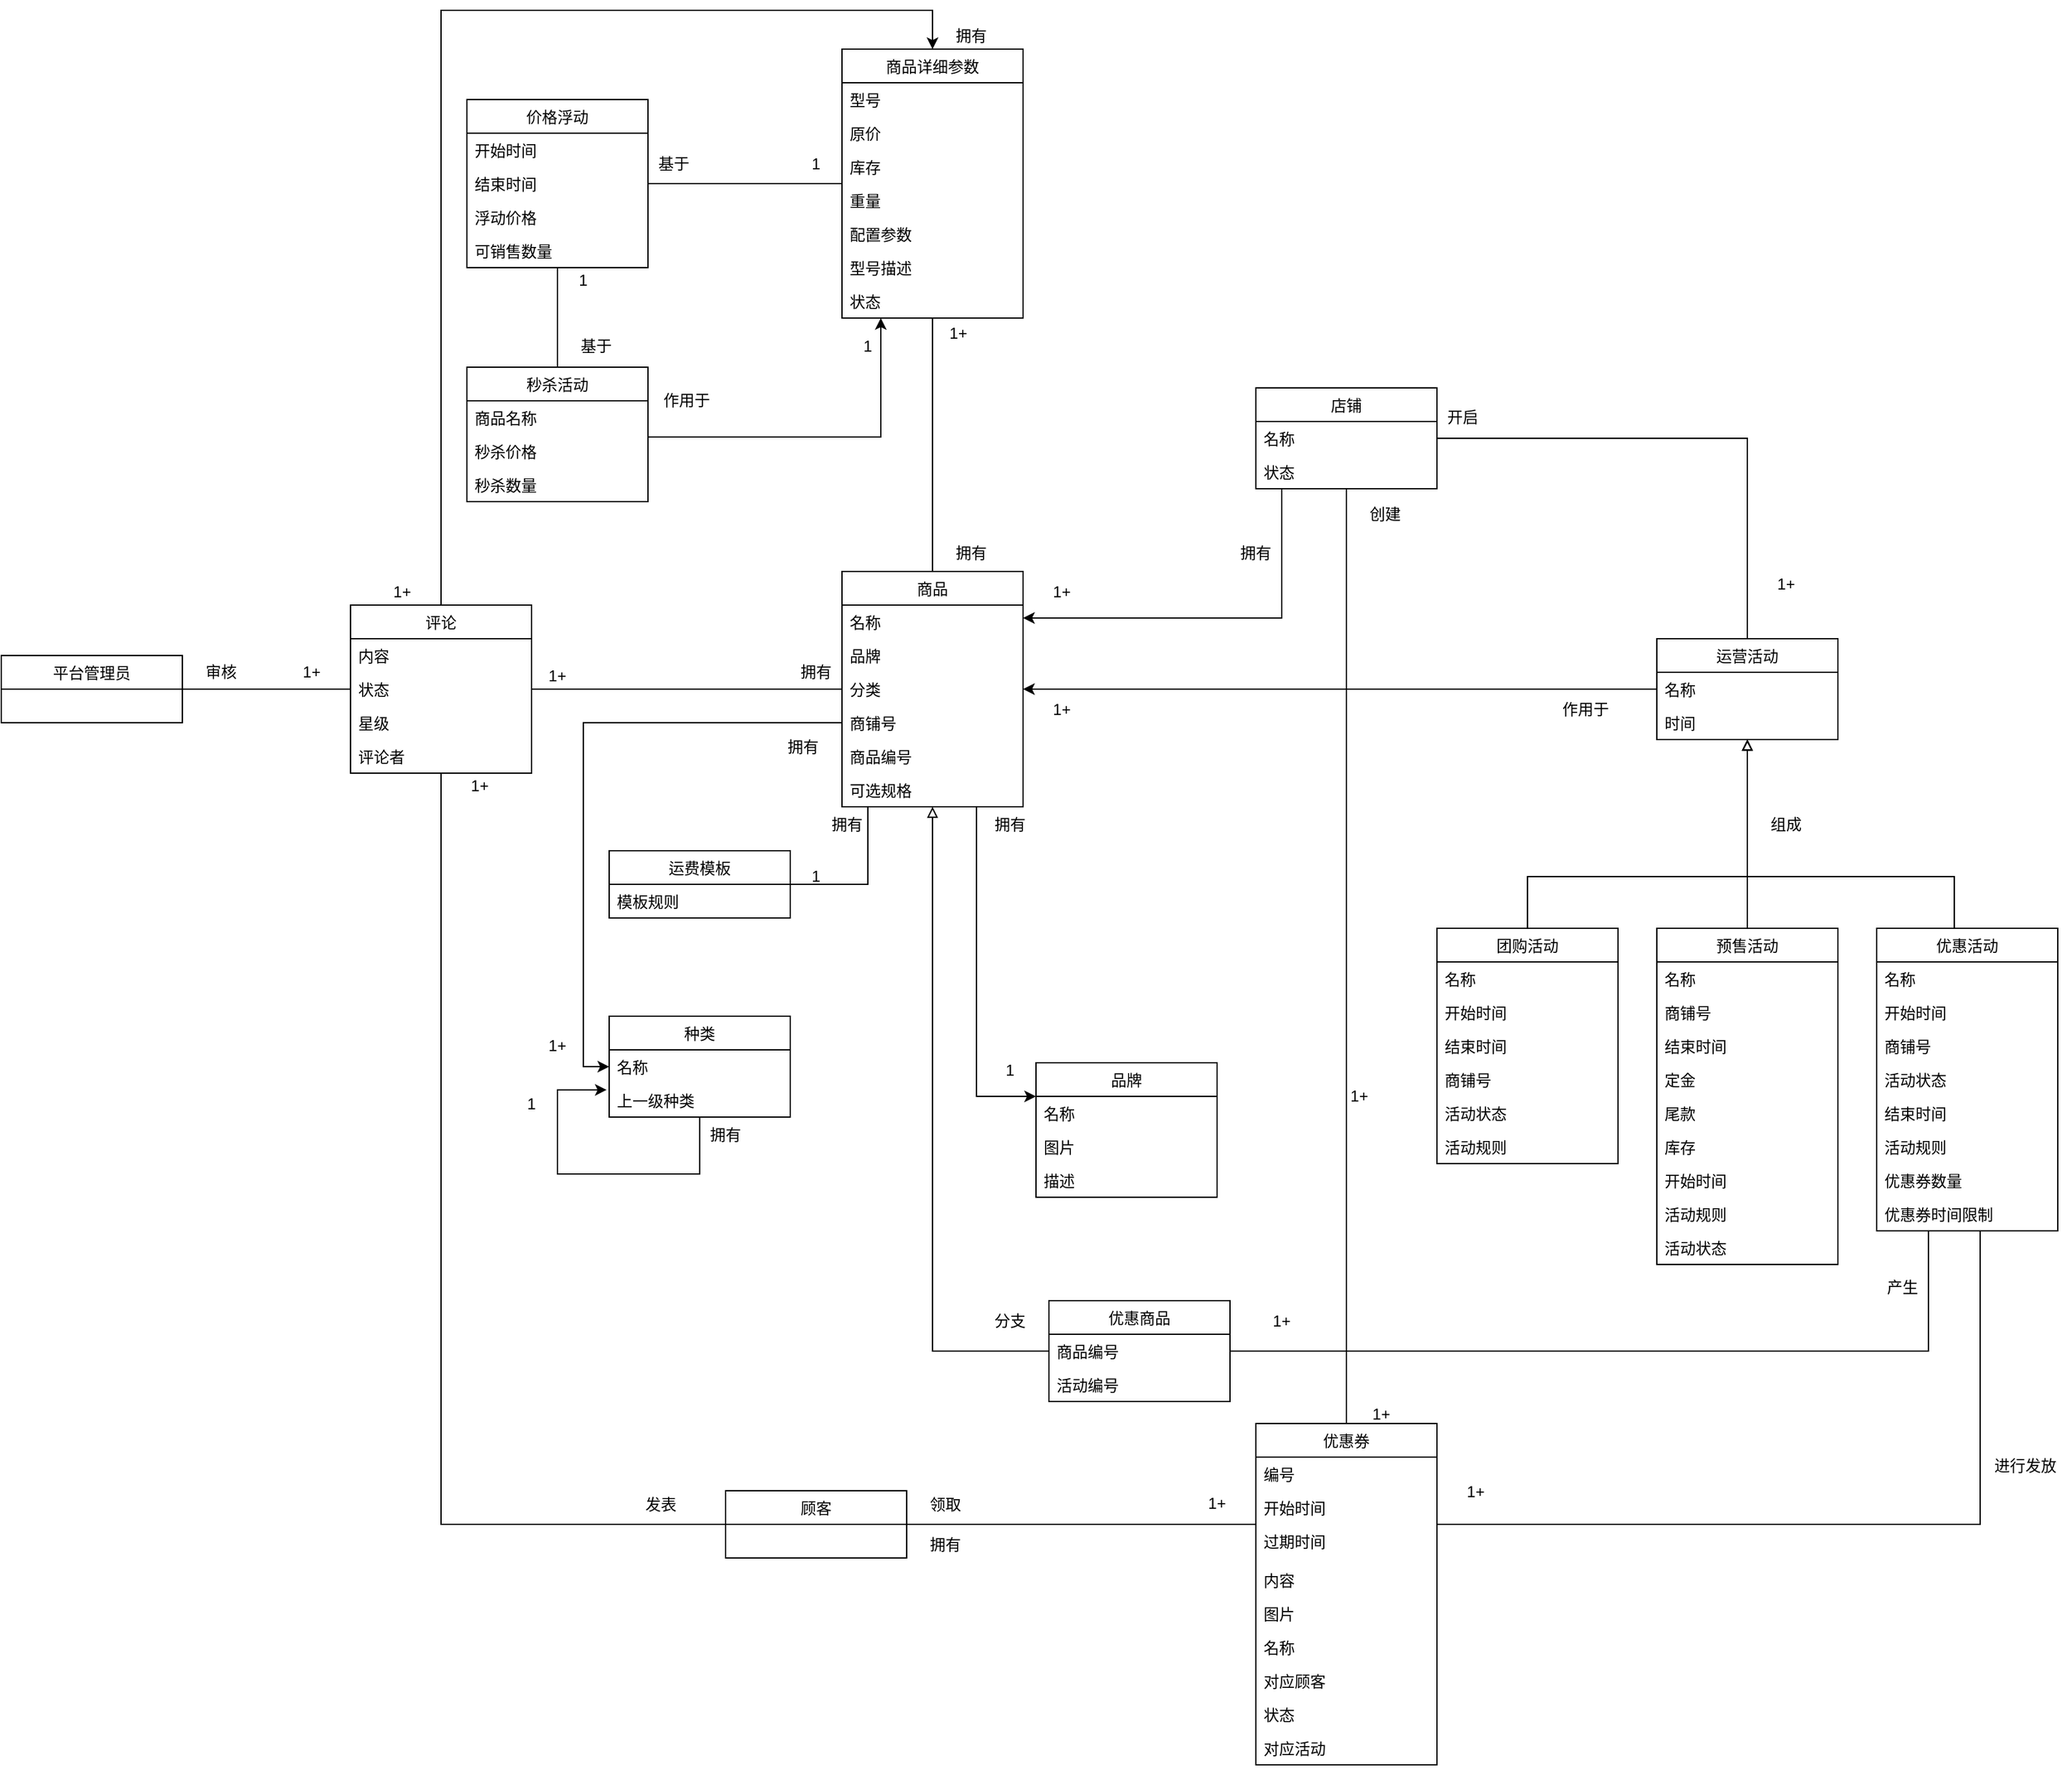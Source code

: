 <mxfile version="13.8.2" type="github">
  <diagram id="Hyj7W4tMx-UMT6bBvANF" name="Page-1">
    <mxGraphModel dx="2203" dy="1894" grid="1" gridSize="10" guides="1" tooltips="1" connect="1" arrows="1" fold="1" page="1" pageScale="1" pageWidth="827" pageHeight="1169" math="0" shadow="0">
      <root>
        <mxCell id="0" />
        <mxCell id="1" parent="0" />
        <mxCell id="1HhaxdWEDjV4tPeJ2EbO-12" style="edgeStyle=orthogonalEdgeStyle;rounded=0;orthogonalLoop=1;jettySize=auto;html=1;endArrow=none;endFill=0;" parent="1" source="1HhaxdWEDjV4tPeJ2EbO-1" target="1HhaxdWEDjV4tPeJ2EbO-7" edge="1">
          <mxGeometry relative="1" as="geometry" />
        </mxCell>
        <mxCell id="1HhaxdWEDjV4tPeJ2EbO-29" style="edgeStyle=orthogonalEdgeStyle;rounded=0;orthogonalLoop=1;jettySize=auto;html=1;endArrow=none;endFill=0;" parent="1" source="1HhaxdWEDjV4tPeJ2EbO-1" target="1HhaxdWEDjV4tPeJ2EbO-24" edge="1">
          <mxGeometry relative="1" as="geometry" />
        </mxCell>
        <mxCell id="1HhaxdWEDjV4tPeJ2EbO-1" value="商品" style="swimlane;fontStyle=0;childLayout=stackLayout;horizontal=1;startSize=26;fillColor=none;horizontalStack=0;resizeParent=1;resizeParentMax=0;resizeLast=0;collapsible=1;marginBottom=0;" parent="1" vertex="1">
          <mxGeometry x="390" y="264" width="140" height="182" as="geometry" />
        </mxCell>
        <mxCell id="1HhaxdWEDjV4tPeJ2EbO-2" value="名称" style="text;strokeColor=none;fillColor=none;align=left;verticalAlign=top;spacingLeft=4;spacingRight=4;overflow=hidden;rotatable=0;points=[[0,0.5],[1,0.5]];portConstraint=eastwest;" parent="1HhaxdWEDjV4tPeJ2EbO-1" vertex="1">
          <mxGeometry y="26" width="140" height="26" as="geometry" />
        </mxCell>
        <mxCell id="1HhaxdWEDjV4tPeJ2EbO-3" value="品牌" style="text;strokeColor=none;fillColor=none;align=left;verticalAlign=top;spacingLeft=4;spacingRight=4;overflow=hidden;rotatable=0;points=[[0,0.5],[1,0.5]];portConstraint=eastwest;" parent="1HhaxdWEDjV4tPeJ2EbO-1" vertex="1">
          <mxGeometry y="52" width="140" height="26" as="geometry" />
        </mxCell>
        <mxCell id="1HhaxdWEDjV4tPeJ2EbO-4" value="分类" style="text;strokeColor=none;fillColor=none;align=left;verticalAlign=top;spacingLeft=4;spacingRight=4;overflow=hidden;rotatable=0;points=[[0,0.5],[1,0.5]];portConstraint=eastwest;" parent="1HhaxdWEDjV4tPeJ2EbO-1" vertex="1">
          <mxGeometry y="78" width="140" height="26" as="geometry" />
        </mxCell>
        <mxCell id="1HhaxdWEDjV4tPeJ2EbO-5" value="商铺号" style="text;strokeColor=none;fillColor=none;align=left;verticalAlign=top;spacingLeft=4;spacingRight=4;overflow=hidden;rotatable=0;points=[[0,0.5],[1,0.5]];portConstraint=eastwest;" parent="1HhaxdWEDjV4tPeJ2EbO-1" vertex="1">
          <mxGeometry y="104" width="140" height="26" as="geometry" />
        </mxCell>
        <mxCell id="l0X0BXOzJNCWwiNawvcR-4" value="商品编号" style="text;strokeColor=none;fillColor=none;align=left;verticalAlign=top;spacingLeft=4;spacingRight=4;overflow=hidden;rotatable=0;points=[[0,0.5],[1,0.5]];portConstraint=eastwest;" parent="1HhaxdWEDjV4tPeJ2EbO-1" vertex="1">
          <mxGeometry y="130" width="140" height="26" as="geometry" />
        </mxCell>
        <mxCell id="l0X0BXOzJNCWwiNawvcR-5" value="可选规格" style="text;strokeColor=none;fillColor=none;align=left;verticalAlign=top;spacingLeft=4;spacingRight=4;overflow=hidden;rotatable=0;points=[[0,0.5],[1,0.5]];portConstraint=eastwest;" parent="1HhaxdWEDjV4tPeJ2EbO-1" vertex="1">
          <mxGeometry y="156" width="140" height="26" as="geometry" />
        </mxCell>
        <mxCell id="1HhaxdWEDjV4tPeJ2EbO-7" value="商品详细参数" style="swimlane;fontStyle=0;childLayout=stackLayout;horizontal=1;startSize=26;fillColor=none;horizontalStack=0;resizeParent=1;resizeParentMax=0;resizeLast=0;collapsible=1;marginBottom=0;" parent="1" vertex="1">
          <mxGeometry x="390" y="-140" width="140" height="208" as="geometry" />
        </mxCell>
        <mxCell id="1HhaxdWEDjV4tPeJ2EbO-8" value="型号" style="text;strokeColor=none;fillColor=none;align=left;verticalAlign=top;spacingLeft=4;spacingRight=4;overflow=hidden;rotatable=0;points=[[0,0.5],[1,0.5]];portConstraint=eastwest;" parent="1HhaxdWEDjV4tPeJ2EbO-7" vertex="1">
          <mxGeometry y="26" width="140" height="26" as="geometry" />
        </mxCell>
        <mxCell id="1HhaxdWEDjV4tPeJ2EbO-9" value="原价" style="text;strokeColor=none;fillColor=none;align=left;verticalAlign=top;spacingLeft=4;spacingRight=4;overflow=hidden;rotatable=0;points=[[0,0.5],[1,0.5]];portConstraint=eastwest;" parent="1HhaxdWEDjV4tPeJ2EbO-7" vertex="1">
          <mxGeometry y="52" width="140" height="26" as="geometry" />
        </mxCell>
        <mxCell id="1HhaxdWEDjV4tPeJ2EbO-10" value="库存" style="text;strokeColor=none;fillColor=none;align=left;verticalAlign=top;spacingLeft=4;spacingRight=4;overflow=hidden;rotatable=0;points=[[0,0.5],[1,0.5]];portConstraint=eastwest;" parent="1HhaxdWEDjV4tPeJ2EbO-7" vertex="1">
          <mxGeometry y="78" width="140" height="26" as="geometry" />
        </mxCell>
        <mxCell id="1HhaxdWEDjV4tPeJ2EbO-11" value="重量" style="text;strokeColor=none;fillColor=none;align=left;verticalAlign=top;spacingLeft=4;spacingRight=4;overflow=hidden;rotatable=0;points=[[0,0.5],[1,0.5]];portConstraint=eastwest;" parent="1HhaxdWEDjV4tPeJ2EbO-7" vertex="1">
          <mxGeometry y="104" width="140" height="26" as="geometry" />
        </mxCell>
        <mxCell id="l0X0BXOzJNCWwiNawvcR-42" value="配置参数" style="text;strokeColor=none;fillColor=none;align=left;verticalAlign=top;spacingLeft=4;spacingRight=4;overflow=hidden;rotatable=0;points=[[0,0.5],[1,0.5]];portConstraint=eastwest;" parent="1HhaxdWEDjV4tPeJ2EbO-7" vertex="1">
          <mxGeometry y="130" width="140" height="26" as="geometry" />
        </mxCell>
        <mxCell id="scs7t8CW2L8rvFgNqZnQ-1" value="型号描述" style="text;strokeColor=none;fillColor=none;align=left;verticalAlign=top;spacingLeft=4;spacingRight=4;overflow=hidden;rotatable=0;points=[[0,0.5],[1,0.5]];portConstraint=eastwest;" vertex="1" parent="1HhaxdWEDjV4tPeJ2EbO-7">
          <mxGeometry y="156" width="140" height="26" as="geometry" />
        </mxCell>
        <mxCell id="l0X0BXOzJNCWwiNawvcR-44" value="状态" style="text;strokeColor=none;fillColor=none;align=left;verticalAlign=top;spacingLeft=4;spacingRight=4;overflow=hidden;rotatable=0;points=[[0,0.5],[1,0.5]];portConstraint=eastwest;" parent="1HhaxdWEDjV4tPeJ2EbO-7" vertex="1">
          <mxGeometry y="182" width="140" height="26" as="geometry" />
        </mxCell>
        <mxCell id="1HhaxdWEDjV4tPeJ2EbO-14" value="1+" style="text;html=1;strokeColor=none;fillColor=none;align=center;verticalAlign=middle;whiteSpace=wrap;rounded=0;" parent="1" vertex="1">
          <mxGeometry x="460" y="70" width="40" height="20" as="geometry" />
        </mxCell>
        <mxCell id="1HhaxdWEDjV4tPeJ2EbO-15" value="拥有" style="text;html=1;strokeColor=none;fillColor=none;align=center;verticalAlign=middle;whiteSpace=wrap;rounded=0;" parent="1" vertex="1">
          <mxGeometry x="470" y="240" width="40" height="20" as="geometry" />
        </mxCell>
        <mxCell id="1HhaxdWEDjV4tPeJ2EbO-40" style="edgeStyle=orthogonalEdgeStyle;rounded=0;orthogonalLoop=1;jettySize=auto;html=1;endArrow=none;endFill=0;" parent="1" source="1HhaxdWEDjV4tPeJ2EbO-17" target="1HhaxdWEDjV4tPeJ2EbO-36" edge="1">
          <mxGeometry relative="1" as="geometry" />
        </mxCell>
        <mxCell id="1HhaxdWEDjV4tPeJ2EbO-96" style="edgeStyle=orthogonalEdgeStyle;rounded=0;orthogonalLoop=1;jettySize=auto;html=1;startArrow=none;startFill=0;endArrow=none;endFill=0;" parent="1" source="1HhaxdWEDjV4tPeJ2EbO-17" target="1HhaxdWEDjV4tPeJ2EbO-88" edge="1">
          <mxGeometry relative="1" as="geometry" />
        </mxCell>
        <mxCell id="l0X0BXOzJNCWwiNawvcR-7" style="edgeStyle=orthogonalEdgeStyle;rounded=0;orthogonalLoop=1;jettySize=auto;html=1;" parent="1" source="1HhaxdWEDjV4tPeJ2EbO-17" target="1HhaxdWEDjV4tPeJ2EbO-1" edge="1">
          <mxGeometry relative="1" as="geometry">
            <Array as="points">
              <mxPoint x="730" y="300" />
            </Array>
          </mxGeometry>
        </mxCell>
        <mxCell id="1HhaxdWEDjV4tPeJ2EbO-17" value="店铺" style="swimlane;fontStyle=0;childLayout=stackLayout;horizontal=1;startSize=26;fillColor=none;horizontalStack=0;resizeParent=1;resizeParentMax=0;resizeLast=0;collapsible=1;marginBottom=0;" parent="1" vertex="1">
          <mxGeometry x="710" y="122" width="140" height="78" as="geometry" />
        </mxCell>
        <mxCell id="1HhaxdWEDjV4tPeJ2EbO-46" value="名称" style="text;strokeColor=none;fillColor=none;align=left;verticalAlign=top;spacingLeft=4;spacingRight=4;overflow=hidden;rotatable=0;points=[[0,0.5],[1,0.5]];portConstraint=eastwest;" parent="1HhaxdWEDjV4tPeJ2EbO-17" vertex="1">
          <mxGeometry y="26" width="140" height="26" as="geometry" />
        </mxCell>
        <mxCell id="1HhaxdWEDjV4tPeJ2EbO-19" value="状态" style="text;strokeColor=none;fillColor=none;align=left;verticalAlign=top;spacingLeft=4;spacingRight=4;overflow=hidden;rotatable=0;points=[[0,0.5],[1,0.5]];portConstraint=eastwest;" parent="1HhaxdWEDjV4tPeJ2EbO-17" vertex="1">
          <mxGeometry y="52" width="140" height="26" as="geometry" />
        </mxCell>
        <mxCell id="1HhaxdWEDjV4tPeJ2EbO-22" value="1+" style="text;html=1;strokeColor=none;fillColor=none;align=center;verticalAlign=middle;whiteSpace=wrap;rounded=0;" parent="1" vertex="1">
          <mxGeometry x="540" y="270" width="40" height="20" as="geometry" />
        </mxCell>
        <mxCell id="1HhaxdWEDjV4tPeJ2EbO-23" value="拥有" style="text;html=1;strokeColor=none;fillColor=none;align=center;verticalAlign=middle;whiteSpace=wrap;rounded=0;" parent="1" vertex="1">
          <mxGeometry x="690" y="240" width="40" height="20" as="geometry" />
        </mxCell>
        <mxCell id="scs7t8CW2L8rvFgNqZnQ-3" style="edgeStyle=orthogonalEdgeStyle;rounded=0;orthogonalLoop=1;jettySize=auto;html=1;entryX=0.5;entryY=0;entryDx=0;entryDy=0;" edge="1" parent="1" source="1HhaxdWEDjV4tPeJ2EbO-24" target="1HhaxdWEDjV4tPeJ2EbO-7">
          <mxGeometry relative="1" as="geometry">
            <Array as="points">
              <mxPoint x="80" y="-170" />
              <mxPoint x="460" y="-170" />
            </Array>
          </mxGeometry>
        </mxCell>
        <mxCell id="1HhaxdWEDjV4tPeJ2EbO-24" value="评论" style="swimlane;fontStyle=0;childLayout=stackLayout;horizontal=1;startSize=26;fillColor=none;horizontalStack=0;resizeParent=1;resizeParentMax=0;resizeLast=0;collapsible=1;marginBottom=0;" parent="1" vertex="1">
          <mxGeometry x="10" y="290" width="140" height="130" as="geometry" />
        </mxCell>
        <mxCell id="1HhaxdWEDjV4tPeJ2EbO-25" value="内容" style="text;strokeColor=none;fillColor=none;align=left;verticalAlign=top;spacingLeft=4;spacingRight=4;overflow=hidden;rotatable=0;points=[[0,0.5],[1,0.5]];portConstraint=eastwest;" parent="1HhaxdWEDjV4tPeJ2EbO-24" vertex="1">
          <mxGeometry y="26" width="140" height="26" as="geometry" />
        </mxCell>
        <mxCell id="1HhaxdWEDjV4tPeJ2EbO-26" value="状态" style="text;strokeColor=none;fillColor=none;align=left;verticalAlign=top;spacingLeft=4;spacingRight=4;overflow=hidden;rotatable=0;points=[[0,0.5],[1,0.5]];portConstraint=eastwest;" parent="1HhaxdWEDjV4tPeJ2EbO-24" vertex="1">
          <mxGeometry y="52" width="140" height="26" as="geometry" />
        </mxCell>
        <mxCell id="l0X0BXOzJNCWwiNawvcR-2" value="星级" style="text;strokeColor=none;fillColor=none;align=left;verticalAlign=top;spacingLeft=4;spacingRight=4;overflow=hidden;rotatable=0;points=[[0,0.5],[1,0.5]];portConstraint=eastwest;" parent="1HhaxdWEDjV4tPeJ2EbO-24" vertex="1">
          <mxGeometry y="78" width="140" height="26" as="geometry" />
        </mxCell>
        <mxCell id="1HhaxdWEDjV4tPeJ2EbO-27" value="评论者" style="text;strokeColor=none;fillColor=none;align=left;verticalAlign=top;spacingLeft=4;spacingRight=4;overflow=hidden;rotatable=0;points=[[0,0.5],[1,0.5]];portConstraint=eastwest;" parent="1HhaxdWEDjV4tPeJ2EbO-24" vertex="1">
          <mxGeometry y="104" width="140" height="26" as="geometry" />
        </mxCell>
        <mxCell id="1HhaxdWEDjV4tPeJ2EbO-30" value="1+" style="text;html=1;strokeColor=none;fillColor=none;align=center;verticalAlign=middle;whiteSpace=wrap;rounded=0;" parent="1" vertex="1">
          <mxGeometry x="150" y="335" width="40" height="20" as="geometry" />
        </mxCell>
        <mxCell id="1HhaxdWEDjV4tPeJ2EbO-31" value="拥有" style="text;html=1;strokeColor=none;fillColor=none;align=center;verticalAlign=middle;whiteSpace=wrap;rounded=0;" parent="1" vertex="1">
          <mxGeometry x="350" y="332" width="40" height="20" as="geometry" />
        </mxCell>
        <mxCell id="1HhaxdWEDjV4tPeJ2EbO-66" style="edgeStyle=orthogonalEdgeStyle;rounded=0;orthogonalLoop=1;jettySize=auto;html=1;startArrow=none;startFill=0;endArrow=none;endFill=0;" parent="1" source="1HhaxdWEDjV4tPeJ2EbO-32" target="1HhaxdWEDjV4tPeJ2EbO-7" edge="1">
          <mxGeometry relative="1" as="geometry" />
        </mxCell>
        <mxCell id="1HhaxdWEDjV4tPeJ2EbO-32" value="价格浮动" style="swimlane;fontStyle=0;childLayout=stackLayout;horizontal=1;startSize=26;fillColor=none;horizontalStack=0;resizeParent=1;resizeParentMax=0;resizeLast=0;collapsible=1;marginBottom=0;" parent="1" vertex="1">
          <mxGeometry x="100" y="-101" width="140" height="130" as="geometry" />
        </mxCell>
        <mxCell id="1HhaxdWEDjV4tPeJ2EbO-33" value="开始时间" style="text;strokeColor=none;fillColor=none;align=left;verticalAlign=top;spacingLeft=4;spacingRight=4;overflow=hidden;rotatable=0;points=[[0,0.5],[1,0.5]];portConstraint=eastwest;" parent="1HhaxdWEDjV4tPeJ2EbO-32" vertex="1">
          <mxGeometry y="26" width="140" height="26" as="geometry" />
        </mxCell>
        <mxCell id="scs7t8CW2L8rvFgNqZnQ-2" value="结束时间" style="text;strokeColor=none;fillColor=none;align=left;verticalAlign=top;spacingLeft=4;spacingRight=4;overflow=hidden;rotatable=0;points=[[0,0.5],[1,0.5]];portConstraint=eastwest;" vertex="1" parent="1HhaxdWEDjV4tPeJ2EbO-32">
          <mxGeometry y="52" width="140" height="26" as="geometry" />
        </mxCell>
        <mxCell id="1HhaxdWEDjV4tPeJ2EbO-34" value="浮动价格" style="text;strokeColor=none;fillColor=none;align=left;verticalAlign=top;spacingLeft=4;spacingRight=4;overflow=hidden;rotatable=0;points=[[0,0.5],[1,0.5]];portConstraint=eastwest;" parent="1HhaxdWEDjV4tPeJ2EbO-32" vertex="1">
          <mxGeometry y="78" width="140" height="26" as="geometry" />
        </mxCell>
        <mxCell id="1HhaxdWEDjV4tPeJ2EbO-35" value="可销售数量" style="text;strokeColor=none;fillColor=none;align=left;verticalAlign=top;spacingLeft=4;spacingRight=4;overflow=hidden;rotatable=0;points=[[0,0.5],[1,0.5]];portConstraint=eastwest;" parent="1HhaxdWEDjV4tPeJ2EbO-32" vertex="1">
          <mxGeometry y="104" width="140" height="26" as="geometry" />
        </mxCell>
        <mxCell id="l0X0BXOzJNCWwiNawvcR-10" style="edgeStyle=orthogonalEdgeStyle;rounded=0;orthogonalLoop=1;jettySize=auto;html=1;" parent="1" source="1HhaxdWEDjV4tPeJ2EbO-36" target="1HhaxdWEDjV4tPeJ2EbO-1" edge="1">
          <mxGeometry relative="1" as="geometry" />
        </mxCell>
        <mxCell id="1HhaxdWEDjV4tPeJ2EbO-36" value="运营活动" style="swimlane;fontStyle=0;childLayout=stackLayout;horizontal=1;startSize=26;fillColor=none;horizontalStack=0;resizeParent=1;resizeParentMax=0;resizeLast=0;collapsible=1;marginBottom=0;" parent="1" vertex="1">
          <mxGeometry x="1020" y="316" width="140" height="78" as="geometry" />
        </mxCell>
        <mxCell id="1HhaxdWEDjV4tPeJ2EbO-47" value="名称" style="text;strokeColor=none;fillColor=none;align=left;verticalAlign=top;spacingLeft=4;spacingRight=4;overflow=hidden;rotatable=0;points=[[0,0.5],[1,0.5]];portConstraint=eastwest;" parent="1HhaxdWEDjV4tPeJ2EbO-36" vertex="1">
          <mxGeometry y="26" width="140" height="26" as="geometry" />
        </mxCell>
        <mxCell id="1HhaxdWEDjV4tPeJ2EbO-18" value="时间" style="text;strokeColor=none;fillColor=none;align=left;verticalAlign=top;spacingLeft=4;spacingRight=4;overflow=hidden;rotatable=0;points=[[0,0.5],[1,0.5]];portConstraint=eastwest;" parent="1HhaxdWEDjV4tPeJ2EbO-36" vertex="1">
          <mxGeometry y="52" width="140" height="26" as="geometry" />
        </mxCell>
        <mxCell id="1HhaxdWEDjV4tPeJ2EbO-41" value="1+" style="text;html=1;strokeColor=none;fillColor=none;align=center;verticalAlign=middle;whiteSpace=wrap;rounded=0;" parent="1" vertex="1">
          <mxGeometry x="1100" y="264" width="40" height="20" as="geometry" />
        </mxCell>
        <mxCell id="1HhaxdWEDjV4tPeJ2EbO-42" value="开启" style="text;html=1;strokeColor=none;fillColor=none;align=center;verticalAlign=middle;whiteSpace=wrap;rounded=0;" parent="1" vertex="1">
          <mxGeometry x="850" y="135" width="40" height="20" as="geometry" />
        </mxCell>
        <mxCell id="1HhaxdWEDjV4tPeJ2EbO-52" style="edgeStyle=orthogonalEdgeStyle;rounded=0;orthogonalLoop=1;jettySize=auto;html=1;endArrow=block;endFill=0;startArrow=none;startFill=0;" parent="1" source="1HhaxdWEDjV4tPeJ2EbO-48" target="1HhaxdWEDjV4tPeJ2EbO-36" edge="1">
          <mxGeometry relative="1" as="geometry">
            <Array as="points">
              <mxPoint x="920" y="500" />
              <mxPoint x="1090" y="500" />
            </Array>
          </mxGeometry>
        </mxCell>
        <mxCell id="1HhaxdWEDjV4tPeJ2EbO-48" value="团购活动" style="swimlane;fontStyle=0;childLayout=stackLayout;horizontal=1;startSize=26;fillColor=none;horizontalStack=0;resizeParent=1;resizeParentMax=0;resizeLast=0;collapsible=1;marginBottom=0;" parent="1" vertex="1">
          <mxGeometry x="850" y="540" width="140" height="182" as="geometry" />
        </mxCell>
        <mxCell id="1HhaxdWEDjV4tPeJ2EbO-50" value="名称" style="text;strokeColor=none;fillColor=none;align=left;verticalAlign=top;spacingLeft=4;spacingRight=4;overflow=hidden;rotatable=0;points=[[0,0.5],[1,0.5]];portConstraint=eastwest;" parent="1HhaxdWEDjV4tPeJ2EbO-48" vertex="1">
          <mxGeometry y="26" width="140" height="26" as="geometry" />
        </mxCell>
        <mxCell id="1HhaxdWEDjV4tPeJ2EbO-49" value="开始时间" style="text;strokeColor=none;fillColor=none;align=left;verticalAlign=top;spacingLeft=4;spacingRight=4;overflow=hidden;rotatable=0;points=[[0,0.5],[1,0.5]];portConstraint=eastwest;" parent="1HhaxdWEDjV4tPeJ2EbO-48" vertex="1">
          <mxGeometry y="52" width="140" height="26" as="geometry" />
        </mxCell>
        <mxCell id="l0X0BXOzJNCWwiNawvcR-11" value="结束时间" style="text;strokeColor=none;fillColor=none;align=left;verticalAlign=top;spacingLeft=4;spacingRight=4;overflow=hidden;rotatable=0;points=[[0,0.5],[1,0.5]];portConstraint=eastwest;" parent="1HhaxdWEDjV4tPeJ2EbO-48" vertex="1">
          <mxGeometry y="78" width="140" height="26" as="geometry" />
        </mxCell>
        <mxCell id="l0X0BXOzJNCWwiNawvcR-12" value="商铺号" style="text;strokeColor=none;fillColor=none;align=left;verticalAlign=top;spacingLeft=4;spacingRight=4;overflow=hidden;rotatable=0;points=[[0,0.5],[1,0.5]];portConstraint=eastwest;" parent="1HhaxdWEDjV4tPeJ2EbO-48" vertex="1">
          <mxGeometry y="104" width="140" height="26" as="geometry" />
        </mxCell>
        <mxCell id="l0X0BXOzJNCWwiNawvcR-33" value="活动状态" style="text;strokeColor=none;fillColor=none;align=left;verticalAlign=top;spacingLeft=4;spacingRight=4;overflow=hidden;rotatable=0;points=[[0,0.5],[1,0.5]];portConstraint=eastwest;" parent="1HhaxdWEDjV4tPeJ2EbO-48" vertex="1">
          <mxGeometry y="130" width="140" height="26" as="geometry" />
        </mxCell>
        <mxCell id="l0X0BXOzJNCWwiNawvcR-37" value="活动规则" style="text;strokeColor=none;fillColor=none;align=left;verticalAlign=top;spacingLeft=4;spacingRight=4;overflow=hidden;rotatable=0;points=[[0,0.5],[1,0.5]];portConstraint=eastwest;" parent="1HhaxdWEDjV4tPeJ2EbO-48" vertex="1">
          <mxGeometry y="156" width="140" height="26" as="geometry" />
        </mxCell>
        <mxCell id="1HhaxdWEDjV4tPeJ2EbO-59" style="edgeStyle=orthogonalEdgeStyle;rounded=0;orthogonalLoop=1;jettySize=auto;html=1;startArrow=none;startFill=0;endArrow=block;endFill=0;" parent="1" source="1HhaxdWEDjV4tPeJ2EbO-53" target="1HhaxdWEDjV4tPeJ2EbO-36" edge="1">
          <mxGeometry relative="1" as="geometry" />
        </mxCell>
        <mxCell id="1HhaxdWEDjV4tPeJ2EbO-53" value="预售活动" style="swimlane;fontStyle=0;childLayout=stackLayout;horizontal=1;startSize=26;fillColor=none;horizontalStack=0;resizeParent=1;resizeParentMax=0;resizeLast=0;collapsible=1;marginBottom=0;" parent="1" vertex="1">
          <mxGeometry x="1020" y="540" width="140" height="260" as="geometry" />
        </mxCell>
        <mxCell id="1HhaxdWEDjV4tPeJ2EbO-54" value="名称" style="text;strokeColor=none;fillColor=none;align=left;verticalAlign=top;spacingLeft=4;spacingRight=4;overflow=hidden;rotatable=0;points=[[0,0.5],[1,0.5]];portConstraint=eastwest;" parent="1HhaxdWEDjV4tPeJ2EbO-53" vertex="1">
          <mxGeometry y="26" width="140" height="26" as="geometry" />
        </mxCell>
        <mxCell id="l0X0BXOzJNCWwiNawvcR-25" value="商铺号" style="text;strokeColor=none;fillColor=none;align=left;verticalAlign=top;spacingLeft=4;spacingRight=4;overflow=hidden;rotatable=0;points=[[0,0.5],[1,0.5]];portConstraint=eastwest;" parent="1HhaxdWEDjV4tPeJ2EbO-53" vertex="1">
          <mxGeometry y="52" width="140" height="26" as="geometry" />
        </mxCell>
        <mxCell id="l0X0BXOzJNCWwiNawvcR-24" value="结束时间" style="text;strokeColor=none;fillColor=none;align=left;verticalAlign=top;spacingLeft=4;spacingRight=4;overflow=hidden;rotatable=0;points=[[0,0.5],[1,0.5]];portConstraint=eastwest;" parent="1HhaxdWEDjV4tPeJ2EbO-53" vertex="1">
          <mxGeometry y="78" width="140" height="26" as="geometry" />
        </mxCell>
        <mxCell id="l0X0BXOzJNCWwiNawvcR-58" value="定金" style="text;strokeColor=none;fillColor=none;align=left;verticalAlign=top;spacingLeft=4;spacingRight=4;overflow=hidden;rotatable=0;points=[[0,0.5],[1,0.5]];portConstraint=eastwest;" parent="1HhaxdWEDjV4tPeJ2EbO-53" vertex="1">
          <mxGeometry y="104" width="140" height="26" as="geometry" />
        </mxCell>
        <mxCell id="l0X0BXOzJNCWwiNawvcR-62" value="尾款" style="text;strokeColor=none;fillColor=none;align=left;verticalAlign=top;spacingLeft=4;spacingRight=4;overflow=hidden;rotatable=0;points=[[0,0.5],[1,0.5]];portConstraint=eastwest;" parent="1HhaxdWEDjV4tPeJ2EbO-53" vertex="1">
          <mxGeometry y="130" width="140" height="26" as="geometry" />
        </mxCell>
        <mxCell id="scs7t8CW2L8rvFgNqZnQ-10" value="库存" style="text;strokeColor=none;fillColor=none;align=left;verticalAlign=top;spacingLeft=4;spacingRight=4;overflow=hidden;rotatable=0;points=[[0,0.5],[1,0.5]];portConstraint=eastwest;" vertex="1" parent="1HhaxdWEDjV4tPeJ2EbO-53">
          <mxGeometry y="156" width="140" height="26" as="geometry" />
        </mxCell>
        <mxCell id="l0X0BXOzJNCWwiNawvcR-23" value="开始时间" style="text;strokeColor=none;fillColor=none;align=left;verticalAlign=top;spacingLeft=4;spacingRight=4;overflow=hidden;rotatable=0;points=[[0,0.5],[1,0.5]];portConstraint=eastwest;" parent="1HhaxdWEDjV4tPeJ2EbO-53" vertex="1">
          <mxGeometry y="182" width="140" height="26" as="geometry" />
        </mxCell>
        <mxCell id="l0X0BXOzJNCWwiNawvcR-39" value="活动规则" style="text;strokeColor=none;fillColor=none;align=left;verticalAlign=top;spacingLeft=4;spacingRight=4;overflow=hidden;rotatable=0;points=[[0,0.5],[1,0.5]];portConstraint=eastwest;" parent="1HhaxdWEDjV4tPeJ2EbO-53" vertex="1">
          <mxGeometry y="208" width="140" height="26" as="geometry" />
        </mxCell>
        <mxCell id="l0X0BXOzJNCWwiNawvcR-31" value="活动状态" style="text;strokeColor=none;fillColor=none;align=left;verticalAlign=top;spacingLeft=4;spacingRight=4;overflow=hidden;rotatable=0;points=[[0,0.5],[1,0.5]];portConstraint=eastwest;" parent="1HhaxdWEDjV4tPeJ2EbO-53" vertex="1">
          <mxGeometry y="234" width="140" height="26" as="geometry" />
        </mxCell>
        <mxCell id="1HhaxdWEDjV4tPeJ2EbO-60" style="edgeStyle=orthogonalEdgeStyle;rounded=0;orthogonalLoop=1;jettySize=auto;html=1;startArrow=none;startFill=0;endArrow=block;endFill=0;" parent="1" source="1HhaxdWEDjV4tPeJ2EbO-56" target="1HhaxdWEDjV4tPeJ2EbO-36" edge="1">
          <mxGeometry relative="1" as="geometry">
            <Array as="points">
              <mxPoint x="1250" y="500" />
              <mxPoint x="1090" y="500" />
            </Array>
          </mxGeometry>
        </mxCell>
        <mxCell id="l0X0BXOzJNCWwiNawvcR-53" style="edgeStyle=orthogonalEdgeStyle;rounded=0;orthogonalLoop=1;jettySize=auto;html=1;endArrow=none;endFill=0;startArrow=none;startFill=0;" parent="1" source="1HhaxdWEDjV4tPeJ2EbO-56" target="l0X0BXOzJNCWwiNawvcR-45" edge="1">
          <mxGeometry relative="1" as="geometry">
            <Array as="points">
              <mxPoint x="1230" y="867" />
            </Array>
          </mxGeometry>
        </mxCell>
        <mxCell id="l0X0BXOzJNCWwiNawvcR-59" style="edgeStyle=orthogonalEdgeStyle;rounded=0;orthogonalLoop=1;jettySize=auto;html=1;startArrow=none;startFill=0;endArrow=none;endFill=0;" parent="1" source="1HhaxdWEDjV4tPeJ2EbO-56" target="1HhaxdWEDjV4tPeJ2EbO-88" edge="1">
          <mxGeometry relative="1" as="geometry">
            <Array as="points">
              <mxPoint x="1270" y="1001" />
            </Array>
          </mxGeometry>
        </mxCell>
        <mxCell id="1HhaxdWEDjV4tPeJ2EbO-56" value="优惠活动" style="swimlane;fontStyle=0;childLayout=stackLayout;horizontal=1;startSize=26;fillColor=none;horizontalStack=0;resizeParent=1;resizeParentMax=0;resizeLast=0;collapsible=1;marginBottom=0;" parent="1" vertex="1">
          <mxGeometry x="1190" y="540" width="140" height="234" as="geometry" />
        </mxCell>
        <mxCell id="1HhaxdWEDjV4tPeJ2EbO-57" value="名称" style="text;strokeColor=none;fillColor=none;align=left;verticalAlign=top;spacingLeft=4;spacingRight=4;overflow=hidden;rotatable=0;points=[[0,0.5],[1,0.5]];portConstraint=eastwest;" parent="1HhaxdWEDjV4tPeJ2EbO-56" vertex="1">
          <mxGeometry y="26" width="140" height="26" as="geometry" />
        </mxCell>
        <mxCell id="l0X0BXOzJNCWwiNawvcR-26" value="开始时间" style="text;strokeColor=none;fillColor=none;align=left;verticalAlign=top;spacingLeft=4;spacingRight=4;overflow=hidden;rotatable=0;points=[[0,0.5],[1,0.5]];portConstraint=eastwest;" parent="1HhaxdWEDjV4tPeJ2EbO-56" vertex="1">
          <mxGeometry y="52" width="140" height="26" as="geometry" />
        </mxCell>
        <mxCell id="l0X0BXOzJNCWwiNawvcR-28" value="商铺号" style="text;strokeColor=none;fillColor=none;align=left;verticalAlign=top;spacingLeft=4;spacingRight=4;overflow=hidden;rotatable=0;points=[[0,0.5],[1,0.5]];portConstraint=eastwest;" parent="1HhaxdWEDjV4tPeJ2EbO-56" vertex="1">
          <mxGeometry y="78" width="140" height="26" as="geometry" />
        </mxCell>
        <mxCell id="l0X0BXOzJNCWwiNawvcR-34" value="活动状态" style="text;strokeColor=none;fillColor=none;align=left;verticalAlign=top;spacingLeft=4;spacingRight=4;overflow=hidden;rotatable=0;points=[[0,0.5],[1,0.5]];portConstraint=eastwest;" parent="1HhaxdWEDjV4tPeJ2EbO-56" vertex="1">
          <mxGeometry y="104" width="140" height="26" as="geometry" />
        </mxCell>
        <mxCell id="l0X0BXOzJNCWwiNawvcR-27" value="结束时间" style="text;strokeColor=none;fillColor=none;align=left;verticalAlign=top;spacingLeft=4;spacingRight=4;overflow=hidden;rotatable=0;points=[[0,0.5],[1,0.5]];portConstraint=eastwest;" parent="1HhaxdWEDjV4tPeJ2EbO-56" vertex="1">
          <mxGeometry y="130" width="140" height="26" as="geometry" />
        </mxCell>
        <mxCell id="l0X0BXOzJNCWwiNawvcR-38" value="活动规则" style="text;strokeColor=none;fillColor=none;align=left;verticalAlign=top;spacingLeft=4;spacingRight=4;overflow=hidden;rotatable=0;points=[[0,0.5],[1,0.5]];portConstraint=eastwest;" parent="1HhaxdWEDjV4tPeJ2EbO-56" vertex="1">
          <mxGeometry y="156" width="140" height="26" as="geometry" />
        </mxCell>
        <mxCell id="l0X0BXOzJNCWwiNawvcR-35" value="优惠券数量" style="text;strokeColor=none;fillColor=none;align=left;verticalAlign=top;spacingLeft=4;spacingRight=4;overflow=hidden;rotatable=0;points=[[0,0.5],[1,0.5]];portConstraint=eastwest;" parent="1HhaxdWEDjV4tPeJ2EbO-56" vertex="1">
          <mxGeometry y="182" width="140" height="26" as="geometry" />
        </mxCell>
        <mxCell id="l0X0BXOzJNCWwiNawvcR-36" value="优惠券时间限制" style="text;strokeColor=none;fillColor=none;align=left;verticalAlign=top;spacingLeft=4;spacingRight=4;overflow=hidden;rotatable=0;points=[[0,0.5],[1,0.5]];portConstraint=eastwest;" parent="1HhaxdWEDjV4tPeJ2EbO-56" vertex="1">
          <mxGeometry y="208" width="140" height="26" as="geometry" />
        </mxCell>
        <mxCell id="1HhaxdWEDjV4tPeJ2EbO-62" value="组成" style="text;html=1;strokeColor=none;fillColor=none;align=center;verticalAlign=middle;whiteSpace=wrap;rounded=0;" parent="1" vertex="1">
          <mxGeometry x="1100" y="450" width="40" height="20" as="geometry" />
        </mxCell>
        <mxCell id="1HhaxdWEDjV4tPeJ2EbO-64" value="1+" style="text;html=1;strokeColor=none;fillColor=none;align=center;verticalAlign=middle;whiteSpace=wrap;rounded=0;" parent="1" vertex="1">
          <mxGeometry x="540" y="361" width="40" height="20" as="geometry" />
        </mxCell>
        <mxCell id="1HhaxdWEDjV4tPeJ2EbO-65" value="作用于" style="text;html=1;strokeColor=none;fillColor=none;align=center;verticalAlign=middle;whiteSpace=wrap;rounded=0;" parent="1" vertex="1">
          <mxGeometry x="940" y="361" width="50" height="20" as="geometry" />
        </mxCell>
        <mxCell id="1HhaxdWEDjV4tPeJ2EbO-67" value="1" style="text;html=1;strokeColor=none;fillColor=none;align=center;verticalAlign=middle;whiteSpace=wrap;rounded=0;" parent="1" vertex="1">
          <mxGeometry x="350" y="-61" width="40" height="20" as="geometry" />
        </mxCell>
        <mxCell id="1HhaxdWEDjV4tPeJ2EbO-68" value="基于" style="text;html=1;strokeColor=none;fillColor=none;align=center;verticalAlign=middle;whiteSpace=wrap;rounded=0;" parent="1" vertex="1">
          <mxGeometry x="240" y="-61" width="40" height="20" as="geometry" />
        </mxCell>
        <mxCell id="1HhaxdWEDjV4tPeJ2EbO-74" style="edgeStyle=orthogonalEdgeStyle;rounded=0;orthogonalLoop=1;jettySize=auto;html=1;startArrow=none;startFill=0;endArrow=none;endFill=0;" parent="1" source="1HhaxdWEDjV4tPeJ2EbO-69" target="1HhaxdWEDjV4tPeJ2EbO-32" edge="1">
          <mxGeometry relative="1" as="geometry" />
        </mxCell>
        <mxCell id="1HhaxdWEDjV4tPeJ2EbO-69" value="秒杀活动" style="swimlane;fontStyle=0;childLayout=stackLayout;horizontal=1;startSize=26;fillColor=none;horizontalStack=0;resizeParent=1;resizeParentMax=0;resizeLast=0;collapsible=1;marginBottom=0;" parent="1" vertex="1">
          <mxGeometry x="100" y="106" width="140" height="104" as="geometry" />
        </mxCell>
        <mxCell id="1HhaxdWEDjV4tPeJ2EbO-72" value="商品名称" style="text;strokeColor=none;fillColor=none;align=left;verticalAlign=top;spacingLeft=4;spacingRight=4;overflow=hidden;rotatable=0;points=[[0,0.5],[1,0.5]];portConstraint=eastwest;" parent="1HhaxdWEDjV4tPeJ2EbO-69" vertex="1">
          <mxGeometry y="26" width="140" height="26" as="geometry" />
        </mxCell>
        <mxCell id="1HhaxdWEDjV4tPeJ2EbO-73" value="秒杀价格" style="text;strokeColor=none;fillColor=none;align=left;verticalAlign=top;spacingLeft=4;spacingRight=4;overflow=hidden;rotatable=0;points=[[0,0.5],[1,0.5]];portConstraint=eastwest;" parent="1HhaxdWEDjV4tPeJ2EbO-69" vertex="1">
          <mxGeometry y="52" width="140" height="26" as="geometry" />
        </mxCell>
        <mxCell id="l0X0BXOzJNCWwiNawvcR-3" value="秒杀数量" style="text;strokeColor=none;fillColor=none;align=left;verticalAlign=top;spacingLeft=4;spacingRight=4;overflow=hidden;rotatable=0;points=[[0,0.5],[1,0.5]];portConstraint=eastwest;" parent="1HhaxdWEDjV4tPeJ2EbO-69" vertex="1">
          <mxGeometry y="78" width="140" height="26" as="geometry" />
        </mxCell>
        <mxCell id="1HhaxdWEDjV4tPeJ2EbO-75" value="1" style="text;html=1;strokeColor=none;fillColor=none;align=center;verticalAlign=middle;whiteSpace=wrap;rounded=0;" parent="1" vertex="1">
          <mxGeometry x="170" y="29" width="40" height="20" as="geometry" />
        </mxCell>
        <mxCell id="1HhaxdWEDjV4tPeJ2EbO-76" value="基于" style="text;html=1;strokeColor=none;fillColor=none;align=center;verticalAlign=middle;whiteSpace=wrap;rounded=0;" parent="1" vertex="1">
          <mxGeometry x="180" y="80" width="40" height="20" as="geometry" />
        </mxCell>
        <mxCell id="1HhaxdWEDjV4tPeJ2EbO-78" value="1" style="text;html=1;strokeColor=none;fillColor=none;align=center;verticalAlign=middle;whiteSpace=wrap;rounded=0;" parent="1" vertex="1">
          <mxGeometry x="390" y="80" width="40" height="20" as="geometry" />
        </mxCell>
        <mxCell id="1HhaxdWEDjV4tPeJ2EbO-79" value="作用于" style="text;html=1;strokeColor=none;fillColor=none;align=center;verticalAlign=middle;whiteSpace=wrap;rounded=0;" parent="1" vertex="1">
          <mxGeometry x="250" y="122" width="40" height="20" as="geometry" />
        </mxCell>
        <mxCell id="1HhaxdWEDjV4tPeJ2EbO-84" style="edgeStyle=orthogonalEdgeStyle;rounded=0;orthogonalLoop=1;jettySize=auto;html=1;startArrow=none;startFill=0;endArrow=none;endFill=0;" parent="1" source="1HhaxdWEDjV4tPeJ2EbO-80" target="1HhaxdWEDjV4tPeJ2EbO-1" edge="1">
          <mxGeometry relative="1" as="geometry">
            <Array as="points">
              <mxPoint x="410" y="450" />
              <mxPoint x="410" y="450" />
            </Array>
          </mxGeometry>
        </mxCell>
        <mxCell id="1HhaxdWEDjV4tPeJ2EbO-80" value="运费模板" style="swimlane;fontStyle=0;childLayout=stackLayout;horizontal=1;startSize=26;fillColor=none;horizontalStack=0;resizeParent=1;resizeParentMax=0;resizeLast=0;collapsible=1;marginBottom=0;" parent="1" vertex="1">
          <mxGeometry x="210" y="480" width="140" height="52" as="geometry" />
        </mxCell>
        <mxCell id="1HhaxdWEDjV4tPeJ2EbO-82" value="模板规则" style="text;strokeColor=none;fillColor=none;align=left;verticalAlign=top;spacingLeft=4;spacingRight=4;overflow=hidden;rotatable=0;points=[[0,0.5],[1,0.5]];portConstraint=eastwest;" parent="1HhaxdWEDjV4tPeJ2EbO-80" vertex="1">
          <mxGeometry y="26" width="140" height="26" as="geometry" />
        </mxCell>
        <mxCell id="1HhaxdWEDjV4tPeJ2EbO-85" value="1" style="text;html=1;strokeColor=none;fillColor=none;align=center;verticalAlign=middle;whiteSpace=wrap;rounded=0;" parent="1" vertex="1">
          <mxGeometry x="350" y="490" width="40" height="20" as="geometry" />
        </mxCell>
        <mxCell id="1HhaxdWEDjV4tPeJ2EbO-86" value="拥有" style="text;html=1;strokeColor=none;fillColor=none;align=center;verticalAlign=middle;whiteSpace=wrap;rounded=0;" parent="1" vertex="1">
          <mxGeometry x="374" y="450" width="40" height="20" as="geometry" />
        </mxCell>
        <mxCell id="1HhaxdWEDjV4tPeJ2EbO-88" value="优惠券" style="swimlane;fontStyle=0;childLayout=stackLayout;horizontal=1;startSize=26;fillColor=none;horizontalStack=0;resizeParent=1;resizeParentMax=0;resizeLast=0;collapsible=1;marginBottom=0;" parent="1" vertex="1">
          <mxGeometry x="710" y="923" width="140" height="264" as="geometry" />
        </mxCell>
        <mxCell id="1HhaxdWEDjV4tPeJ2EbO-89" value="编号" style="text;strokeColor=none;fillColor=none;align=left;verticalAlign=top;spacingLeft=4;spacingRight=4;overflow=hidden;rotatable=0;points=[[0,0.5],[1,0.5]];portConstraint=eastwest;" parent="1HhaxdWEDjV4tPeJ2EbO-88" vertex="1">
          <mxGeometry y="26" width="140" height="26" as="geometry" />
        </mxCell>
        <mxCell id="1HhaxdWEDjV4tPeJ2EbO-91" value="开始时间" style="text;strokeColor=none;fillColor=none;align=left;verticalAlign=top;spacingLeft=4;spacingRight=4;overflow=hidden;rotatable=0;points=[[0,0.5],[1,0.5]];portConstraint=eastwest;" parent="1HhaxdWEDjV4tPeJ2EbO-88" vertex="1">
          <mxGeometry y="52" width="140" height="26" as="geometry" />
        </mxCell>
        <mxCell id="scs7t8CW2L8rvFgNqZnQ-6" value="过期时间" style="text;strokeColor=none;fillColor=none;align=left;verticalAlign=top;spacingLeft=4;spacingRight=4;overflow=hidden;rotatable=0;points=[[0,0.5],[1,0.5]];portConstraint=eastwest;" vertex="1" parent="1HhaxdWEDjV4tPeJ2EbO-88">
          <mxGeometry y="78" width="140" height="30" as="geometry" />
        </mxCell>
        <mxCell id="1HhaxdWEDjV4tPeJ2EbO-92" value="内容" style="text;strokeColor=none;fillColor=none;align=left;verticalAlign=top;spacingLeft=4;spacingRight=4;overflow=hidden;rotatable=0;points=[[0,0.5],[1,0.5]];portConstraint=eastwest;" parent="1HhaxdWEDjV4tPeJ2EbO-88" vertex="1">
          <mxGeometry y="108" width="140" height="26" as="geometry" />
        </mxCell>
        <mxCell id="scs7t8CW2L8rvFgNqZnQ-7" value="图片" style="text;strokeColor=none;fillColor=none;align=left;verticalAlign=top;spacingLeft=4;spacingRight=4;overflow=hidden;rotatable=0;points=[[0,0.5],[1,0.5]];portConstraint=eastwest;" vertex="1" parent="1HhaxdWEDjV4tPeJ2EbO-88">
          <mxGeometry y="134" width="140" height="26" as="geometry" />
        </mxCell>
        <mxCell id="scs7t8CW2L8rvFgNqZnQ-8" value="名称" style="text;strokeColor=none;fillColor=none;align=left;verticalAlign=top;spacingLeft=4;spacingRight=4;overflow=hidden;rotatable=0;points=[[0,0.5],[1,0.5]];portConstraint=eastwest;" vertex="1" parent="1HhaxdWEDjV4tPeJ2EbO-88">
          <mxGeometry y="160" width="140" height="26" as="geometry" />
        </mxCell>
        <mxCell id="l0X0BXOzJNCWwiNawvcR-41" value="对应顾客" style="text;strokeColor=none;fillColor=none;align=left;verticalAlign=top;spacingLeft=4;spacingRight=4;overflow=hidden;rotatable=0;points=[[0,0.5],[1,0.5]];portConstraint=eastwest;" parent="1HhaxdWEDjV4tPeJ2EbO-88" vertex="1">
          <mxGeometry y="186" width="140" height="26" as="geometry" />
        </mxCell>
        <mxCell id="scs7t8CW2L8rvFgNqZnQ-9" value="状态" style="text;strokeColor=none;fillColor=none;align=left;verticalAlign=top;spacingLeft=4;spacingRight=4;overflow=hidden;rotatable=0;points=[[0,0.5],[1,0.5]];portConstraint=eastwest;" vertex="1" parent="1HhaxdWEDjV4tPeJ2EbO-88">
          <mxGeometry y="212" width="140" height="26" as="geometry" />
        </mxCell>
        <mxCell id="1HhaxdWEDjV4tPeJ2EbO-90" value="对应活动" style="text;strokeColor=none;fillColor=none;align=left;verticalAlign=top;spacingLeft=4;spacingRight=4;overflow=hidden;rotatable=0;points=[[0,0.5],[1,0.5]];portConstraint=eastwest;" parent="1HhaxdWEDjV4tPeJ2EbO-88" vertex="1">
          <mxGeometry y="238" width="140" height="26" as="geometry" />
        </mxCell>
        <mxCell id="1HhaxdWEDjV4tPeJ2EbO-94" value="1+" style="text;html=1;strokeColor=none;fillColor=none;align=center;verticalAlign=middle;whiteSpace=wrap;rounded=0;" parent="1" vertex="1">
          <mxGeometry x="860" y="966" width="40" height="20" as="geometry" />
        </mxCell>
        <mxCell id="1HhaxdWEDjV4tPeJ2EbO-95" value="进行发放" style="text;html=1;strokeColor=none;fillColor=none;align=center;verticalAlign=middle;whiteSpace=wrap;rounded=0;" parent="1" vertex="1">
          <mxGeometry x="1270" y="946" width="70" height="20" as="geometry" />
        </mxCell>
        <mxCell id="1HhaxdWEDjV4tPeJ2EbO-97" value="1+" style="text;html=1;strokeColor=none;fillColor=none;align=center;verticalAlign=middle;whiteSpace=wrap;rounded=0;" parent="1" vertex="1">
          <mxGeometry x="787" y="906" width="40" height="20" as="geometry" />
        </mxCell>
        <mxCell id="1HhaxdWEDjV4tPeJ2EbO-98" value="创建" style="text;html=1;strokeColor=none;fillColor=none;align=center;verticalAlign=middle;whiteSpace=wrap;rounded=0;" parent="1" vertex="1">
          <mxGeometry x="790" y="210" width="40" height="20" as="geometry" />
        </mxCell>
        <mxCell id="1HhaxdWEDjV4tPeJ2EbO-103" style="edgeStyle=orthogonalEdgeStyle;rounded=0;orthogonalLoop=1;jettySize=auto;html=1;startArrow=none;startFill=0;endArrow=none;endFill=0;" parent="1" source="1HhaxdWEDjV4tPeJ2EbO-99" target="1HhaxdWEDjV4tPeJ2EbO-88" edge="1">
          <mxGeometry relative="1" as="geometry">
            <Array as="points">
              <mxPoint x="650" y="1001" />
              <mxPoint x="650" y="1001" />
            </Array>
          </mxGeometry>
        </mxCell>
        <mxCell id="1HhaxdWEDjV4tPeJ2EbO-107" style="edgeStyle=orthogonalEdgeStyle;rounded=0;orthogonalLoop=1;jettySize=auto;html=1;startArrow=none;startFill=0;endArrow=none;endFill=0;" parent="1" source="1HhaxdWEDjV4tPeJ2EbO-99" target="1HhaxdWEDjV4tPeJ2EbO-24" edge="1">
          <mxGeometry relative="1" as="geometry" />
        </mxCell>
        <mxCell id="1HhaxdWEDjV4tPeJ2EbO-99" value="顾客" style="swimlane;fontStyle=0;childLayout=stackLayout;horizontal=1;startSize=26;fillColor=none;horizontalStack=0;resizeParent=1;resizeParentMax=0;resizeLast=0;collapsible=1;marginBottom=0;" parent="1" vertex="1">
          <mxGeometry x="300" y="975" width="140" height="52" as="geometry" />
        </mxCell>
        <mxCell id="1HhaxdWEDjV4tPeJ2EbO-104" value="拥有" style="text;html=1;strokeColor=none;fillColor=none;align=center;verticalAlign=middle;whiteSpace=wrap;rounded=0;" parent="1" vertex="1">
          <mxGeometry x="450" y="1007" width="40" height="20" as="geometry" />
        </mxCell>
        <mxCell id="1HhaxdWEDjV4tPeJ2EbO-105" value="1+" style="text;html=1;strokeColor=none;fillColor=none;align=center;verticalAlign=middle;whiteSpace=wrap;rounded=0;" parent="1" vertex="1">
          <mxGeometry x="660" y="975" width="40" height="20" as="geometry" />
        </mxCell>
        <mxCell id="1HhaxdWEDjV4tPeJ2EbO-106" value="领取" style="text;html=1;strokeColor=none;fillColor=none;align=center;verticalAlign=middle;whiteSpace=wrap;rounded=0;" parent="1" vertex="1">
          <mxGeometry x="450" y="976" width="40" height="20" as="geometry" />
        </mxCell>
        <mxCell id="1HhaxdWEDjV4tPeJ2EbO-108" value="发表" style="text;html=1;strokeColor=none;fillColor=none;align=center;verticalAlign=middle;whiteSpace=wrap;rounded=0;" parent="1" vertex="1">
          <mxGeometry x="230" y="976" width="40" height="20" as="geometry" />
        </mxCell>
        <mxCell id="1HhaxdWEDjV4tPeJ2EbO-109" value="1+" style="text;html=1;strokeColor=none;fillColor=none;align=center;verticalAlign=middle;whiteSpace=wrap;rounded=0;" parent="1" vertex="1">
          <mxGeometry x="90" y="420" width="40" height="20" as="geometry" />
        </mxCell>
        <mxCell id="1HhaxdWEDjV4tPeJ2EbO-117" style="edgeStyle=orthogonalEdgeStyle;rounded=0;orthogonalLoop=1;jettySize=auto;html=1;startArrow=none;startFill=0;endArrow=none;endFill=0;" parent="1" source="1HhaxdWEDjV4tPeJ2EbO-113" target="1HhaxdWEDjV4tPeJ2EbO-24" edge="1">
          <mxGeometry relative="1" as="geometry" />
        </mxCell>
        <mxCell id="1HhaxdWEDjV4tPeJ2EbO-113" value="平台管理员" style="swimlane;fontStyle=0;childLayout=stackLayout;horizontal=1;startSize=26;fillColor=none;horizontalStack=0;resizeParent=1;resizeParentMax=0;resizeLast=0;collapsible=1;marginBottom=0;" parent="1" vertex="1">
          <mxGeometry x="-260" y="329" width="140" height="52" as="geometry" />
        </mxCell>
        <mxCell id="1HhaxdWEDjV4tPeJ2EbO-118" value="1+" style="text;html=1;strokeColor=none;fillColor=none;align=center;verticalAlign=middle;whiteSpace=wrap;rounded=0;" parent="1" vertex="1">
          <mxGeometry x="-40" y="332" width="40" height="20" as="geometry" />
        </mxCell>
        <mxCell id="1HhaxdWEDjV4tPeJ2EbO-119" value="审核" style="text;html=1;strokeColor=none;fillColor=none;align=center;verticalAlign=middle;whiteSpace=wrap;rounded=0;" parent="1" vertex="1">
          <mxGeometry x="-110" y="332" width="40" height="20" as="geometry" />
        </mxCell>
        <mxCell id="l0X0BXOzJNCWwiNawvcR-1" style="edgeStyle=orthogonalEdgeStyle;rounded=0;orthogonalLoop=1;jettySize=auto;html=1;" parent="1" source="1HhaxdWEDjV4tPeJ2EbO-73" target="1HhaxdWEDjV4tPeJ2EbO-7" edge="1">
          <mxGeometry relative="1" as="geometry">
            <Array as="points">
              <mxPoint x="420" y="160" />
            </Array>
          </mxGeometry>
        </mxCell>
        <mxCell id="l0X0BXOzJNCWwiNawvcR-51" style="edgeStyle=orthogonalEdgeStyle;rounded=0;orthogonalLoop=1;jettySize=auto;html=1;endArrow=block;endFill=0;" parent="1" source="l0X0BXOzJNCWwiNawvcR-45" target="1HhaxdWEDjV4tPeJ2EbO-1" edge="1">
          <mxGeometry relative="1" as="geometry" />
        </mxCell>
        <mxCell id="l0X0BXOzJNCWwiNawvcR-45" value="优惠商品" style="swimlane;fontStyle=0;childLayout=stackLayout;horizontal=1;startSize=26;fillColor=none;horizontalStack=0;resizeParent=1;resizeParentMax=0;resizeLast=0;collapsible=1;marginBottom=0;" parent="1" vertex="1">
          <mxGeometry x="550" y="828" width="140" height="78" as="geometry" />
        </mxCell>
        <mxCell id="l0X0BXOzJNCWwiNawvcR-46" value="商品编号" style="text;strokeColor=none;fillColor=none;align=left;verticalAlign=top;spacingLeft=4;spacingRight=4;overflow=hidden;rotatable=0;points=[[0,0.5],[1,0.5]];portConstraint=eastwest;" parent="l0X0BXOzJNCWwiNawvcR-45" vertex="1">
          <mxGeometry y="26" width="140" height="26" as="geometry" />
        </mxCell>
        <mxCell id="l0X0BXOzJNCWwiNawvcR-47" value="活动编号" style="text;strokeColor=none;fillColor=none;align=left;verticalAlign=top;spacingLeft=4;spacingRight=4;overflow=hidden;rotatable=0;points=[[0,0.5],[1,0.5]];portConstraint=eastwest;" parent="l0X0BXOzJNCWwiNawvcR-45" vertex="1">
          <mxGeometry y="52" width="140" height="26" as="geometry" />
        </mxCell>
        <mxCell id="l0X0BXOzJNCWwiNawvcR-52" value="分支" style="text;html=1;strokeColor=none;fillColor=none;align=center;verticalAlign=middle;whiteSpace=wrap;rounded=0;" parent="1" vertex="1">
          <mxGeometry x="500" y="834" width="40" height="20" as="geometry" />
        </mxCell>
        <mxCell id="l0X0BXOzJNCWwiNawvcR-55" value="1+" style="text;html=1;strokeColor=none;fillColor=none;align=center;verticalAlign=middle;whiteSpace=wrap;rounded=0;" parent="1" vertex="1">
          <mxGeometry x="770" y="660" width="40" height="20" as="geometry" />
        </mxCell>
        <mxCell id="l0X0BXOzJNCWwiNawvcR-57" value="1+" style="text;html=1;strokeColor=none;fillColor=none;align=center;verticalAlign=middle;whiteSpace=wrap;rounded=0;" parent="1" vertex="1">
          <mxGeometry x="710" y="834" width="40" height="20" as="geometry" />
        </mxCell>
        <mxCell id="l0X0BXOzJNCWwiNawvcR-60" value="产生" style="text;html=1;strokeColor=none;fillColor=none;align=center;verticalAlign=middle;whiteSpace=wrap;rounded=0;" parent="1" vertex="1">
          <mxGeometry x="1190" y="808" width="40" height="20" as="geometry" />
        </mxCell>
        <mxCell id="scs7t8CW2L8rvFgNqZnQ-4" value="1+" style="text;html=1;strokeColor=none;fillColor=none;align=center;verticalAlign=middle;whiteSpace=wrap;rounded=0;" vertex="1" parent="1">
          <mxGeometry x="30" y="270" width="40" height="20" as="geometry" />
        </mxCell>
        <mxCell id="scs7t8CW2L8rvFgNqZnQ-5" value="拥有" style="text;html=1;strokeColor=none;fillColor=none;align=center;verticalAlign=middle;whiteSpace=wrap;rounded=0;" vertex="1" parent="1">
          <mxGeometry x="470" y="-160" width="40" height="20" as="geometry" />
        </mxCell>
        <mxCell id="scs7t8CW2L8rvFgNqZnQ-13" style="edgeStyle=orthogonalEdgeStyle;rounded=0;orthogonalLoop=1;jettySize=auto;html=1;entryX=0.743;entryY=1;entryDx=0;entryDy=0;entryPerimeter=0;startArrow=classic;startFill=1;endArrow=none;endFill=0;" edge="1" parent="1" source="scs7t8CW2L8rvFgNqZnQ-11" target="l0X0BXOzJNCWwiNawvcR-5">
          <mxGeometry relative="1" as="geometry">
            <Array as="points">
              <mxPoint x="494" y="670" />
            </Array>
          </mxGeometry>
        </mxCell>
        <mxCell id="scs7t8CW2L8rvFgNqZnQ-11" value="品牌" style="swimlane;fontStyle=0;childLayout=stackLayout;horizontal=1;startSize=26;fillColor=none;horizontalStack=0;resizeParent=1;resizeParentMax=0;resizeLast=0;collapsible=1;marginBottom=0;" vertex="1" parent="1">
          <mxGeometry x="540" y="644" width="140" height="104" as="geometry" />
        </mxCell>
        <mxCell id="scs7t8CW2L8rvFgNqZnQ-14" value="名称" style="text;strokeColor=none;fillColor=none;align=left;verticalAlign=top;spacingLeft=4;spacingRight=4;overflow=hidden;rotatable=0;points=[[0,0.5],[1,0.5]];portConstraint=eastwest;" vertex="1" parent="scs7t8CW2L8rvFgNqZnQ-11">
          <mxGeometry y="26" width="140" height="26" as="geometry" />
        </mxCell>
        <mxCell id="scs7t8CW2L8rvFgNqZnQ-12" value="图片" style="text;strokeColor=none;fillColor=none;align=left;verticalAlign=top;spacingLeft=4;spacingRight=4;overflow=hidden;rotatable=0;points=[[0,0.5],[1,0.5]];portConstraint=eastwest;" vertex="1" parent="scs7t8CW2L8rvFgNqZnQ-11">
          <mxGeometry y="52" width="140" height="26" as="geometry" />
        </mxCell>
        <mxCell id="scs7t8CW2L8rvFgNqZnQ-15" value="描述" style="text;strokeColor=none;fillColor=none;align=left;verticalAlign=top;spacingLeft=4;spacingRight=4;overflow=hidden;rotatable=0;points=[[0,0.5],[1,0.5]];portConstraint=eastwest;" vertex="1" parent="scs7t8CW2L8rvFgNqZnQ-11">
          <mxGeometry y="78" width="140" height="26" as="geometry" />
        </mxCell>
        <mxCell id="scs7t8CW2L8rvFgNqZnQ-16" value="拥有" style="text;html=1;strokeColor=none;fillColor=none;align=center;verticalAlign=middle;whiteSpace=wrap;rounded=0;" vertex="1" parent="1">
          <mxGeometry x="500" y="450" width="40" height="20" as="geometry" />
        </mxCell>
        <mxCell id="scs7t8CW2L8rvFgNqZnQ-17" value="1" style="text;html=1;strokeColor=none;fillColor=none;align=center;verticalAlign=middle;whiteSpace=wrap;rounded=0;" vertex="1" parent="1">
          <mxGeometry x="500" y="640" width="40" height="20" as="geometry" />
        </mxCell>
        <mxCell id="scs7t8CW2L8rvFgNqZnQ-18" value="种类" style="swimlane;fontStyle=0;childLayout=stackLayout;horizontal=1;startSize=26;fillColor=none;horizontalStack=0;resizeParent=1;resizeParentMax=0;resizeLast=0;collapsible=1;marginBottom=0;" vertex="1" parent="1">
          <mxGeometry x="210" y="608" width="140" height="78" as="geometry" />
        </mxCell>
        <mxCell id="scs7t8CW2L8rvFgNqZnQ-19" value="名称" style="text;strokeColor=none;fillColor=none;align=left;verticalAlign=top;spacingLeft=4;spacingRight=4;overflow=hidden;rotatable=0;points=[[0,0.5],[1,0.5]];portConstraint=eastwest;" vertex="1" parent="scs7t8CW2L8rvFgNqZnQ-18">
          <mxGeometry y="26" width="140" height="26" as="geometry" />
        </mxCell>
        <mxCell id="scs7t8CW2L8rvFgNqZnQ-20" value="上一级种类" style="text;strokeColor=none;fillColor=none;align=left;verticalAlign=top;spacingLeft=4;spacingRight=4;overflow=hidden;rotatable=0;points=[[0,0.5],[1,0.5]];portConstraint=eastwest;" vertex="1" parent="scs7t8CW2L8rvFgNqZnQ-18">
          <mxGeometry y="52" width="140" height="26" as="geometry" />
        </mxCell>
        <mxCell id="scs7t8CW2L8rvFgNqZnQ-24" style="edgeStyle=orthogonalEdgeStyle;rounded=0;orthogonalLoop=1;jettySize=auto;html=1;entryX=-0.014;entryY=0.192;entryDx=0;entryDy=0;startArrow=none;startFill=0;endArrow=classic;endFill=1;entryPerimeter=0;" edge="1" parent="scs7t8CW2L8rvFgNqZnQ-18" source="scs7t8CW2L8rvFgNqZnQ-18" target="scs7t8CW2L8rvFgNqZnQ-20">
          <mxGeometry relative="1" as="geometry">
            <Array as="points">
              <mxPoint x="70" y="122" />
              <mxPoint x="-40" y="122" />
              <mxPoint x="-40" y="57" />
            </Array>
          </mxGeometry>
        </mxCell>
        <mxCell id="scs7t8CW2L8rvFgNqZnQ-21" style="edgeStyle=orthogonalEdgeStyle;rounded=0;orthogonalLoop=1;jettySize=auto;html=1;entryX=0;entryY=0.5;entryDx=0;entryDy=0;startArrow=none;startFill=0;endArrow=classic;endFill=1;" edge="1" parent="1" source="1HhaxdWEDjV4tPeJ2EbO-5" target="scs7t8CW2L8rvFgNqZnQ-19">
          <mxGeometry relative="1" as="geometry" />
        </mxCell>
        <mxCell id="scs7t8CW2L8rvFgNqZnQ-22" value="拥有" style="text;html=1;strokeColor=none;fillColor=none;align=center;verticalAlign=middle;whiteSpace=wrap;rounded=0;" vertex="1" parent="1">
          <mxGeometry x="340" y="390" width="40" height="20" as="geometry" />
        </mxCell>
        <mxCell id="scs7t8CW2L8rvFgNqZnQ-23" value="1+" style="text;html=1;strokeColor=none;fillColor=none;align=center;verticalAlign=middle;whiteSpace=wrap;rounded=0;" vertex="1" parent="1">
          <mxGeometry x="150" y="621" width="40" height="20" as="geometry" />
        </mxCell>
        <mxCell id="scs7t8CW2L8rvFgNqZnQ-25" value="拥有" style="text;html=1;strokeColor=none;fillColor=none;align=center;verticalAlign=middle;whiteSpace=wrap;rounded=0;" vertex="1" parent="1">
          <mxGeometry x="280" y="690" width="40" height="20" as="geometry" />
        </mxCell>
        <mxCell id="scs7t8CW2L8rvFgNqZnQ-26" value="1" style="text;html=1;strokeColor=none;fillColor=none;align=center;verticalAlign=middle;whiteSpace=wrap;rounded=0;" vertex="1" parent="1">
          <mxGeometry x="130" y="666" width="40" height="20" as="geometry" />
        </mxCell>
      </root>
    </mxGraphModel>
  </diagram>
</mxfile>
